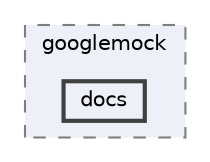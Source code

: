 digraph "googletest/googlemock/docs"
{
 // LATEX_PDF_SIZE
  bgcolor="transparent";
  edge [fontname=Helvetica,fontsize=10,labelfontname=Helvetica,labelfontsize=10];
  node [fontname=Helvetica,fontsize=10,shape=box,height=0.2,width=0.4];
  compound=true
  subgraph clusterdir_eabfa435b6f6c58a855f6d8481e5f7a4 {
    graph [ bgcolor="#edf0f7", pencolor="grey50", label="googlemock", fontname=Helvetica,fontsize=10 style="filled,dashed", URL="dir_eabfa435b6f6c58a855f6d8481e5f7a4.html",tooltip=""]
  dir_417db4fc45d883202b3bd3e4e368a3f5 [label="docs", fillcolor="#edf0f7", color="grey25", style="filled,bold", URL="dir_417db4fc45d883202b3bd3e4e368a3f5.html",tooltip=""];
  }
}
